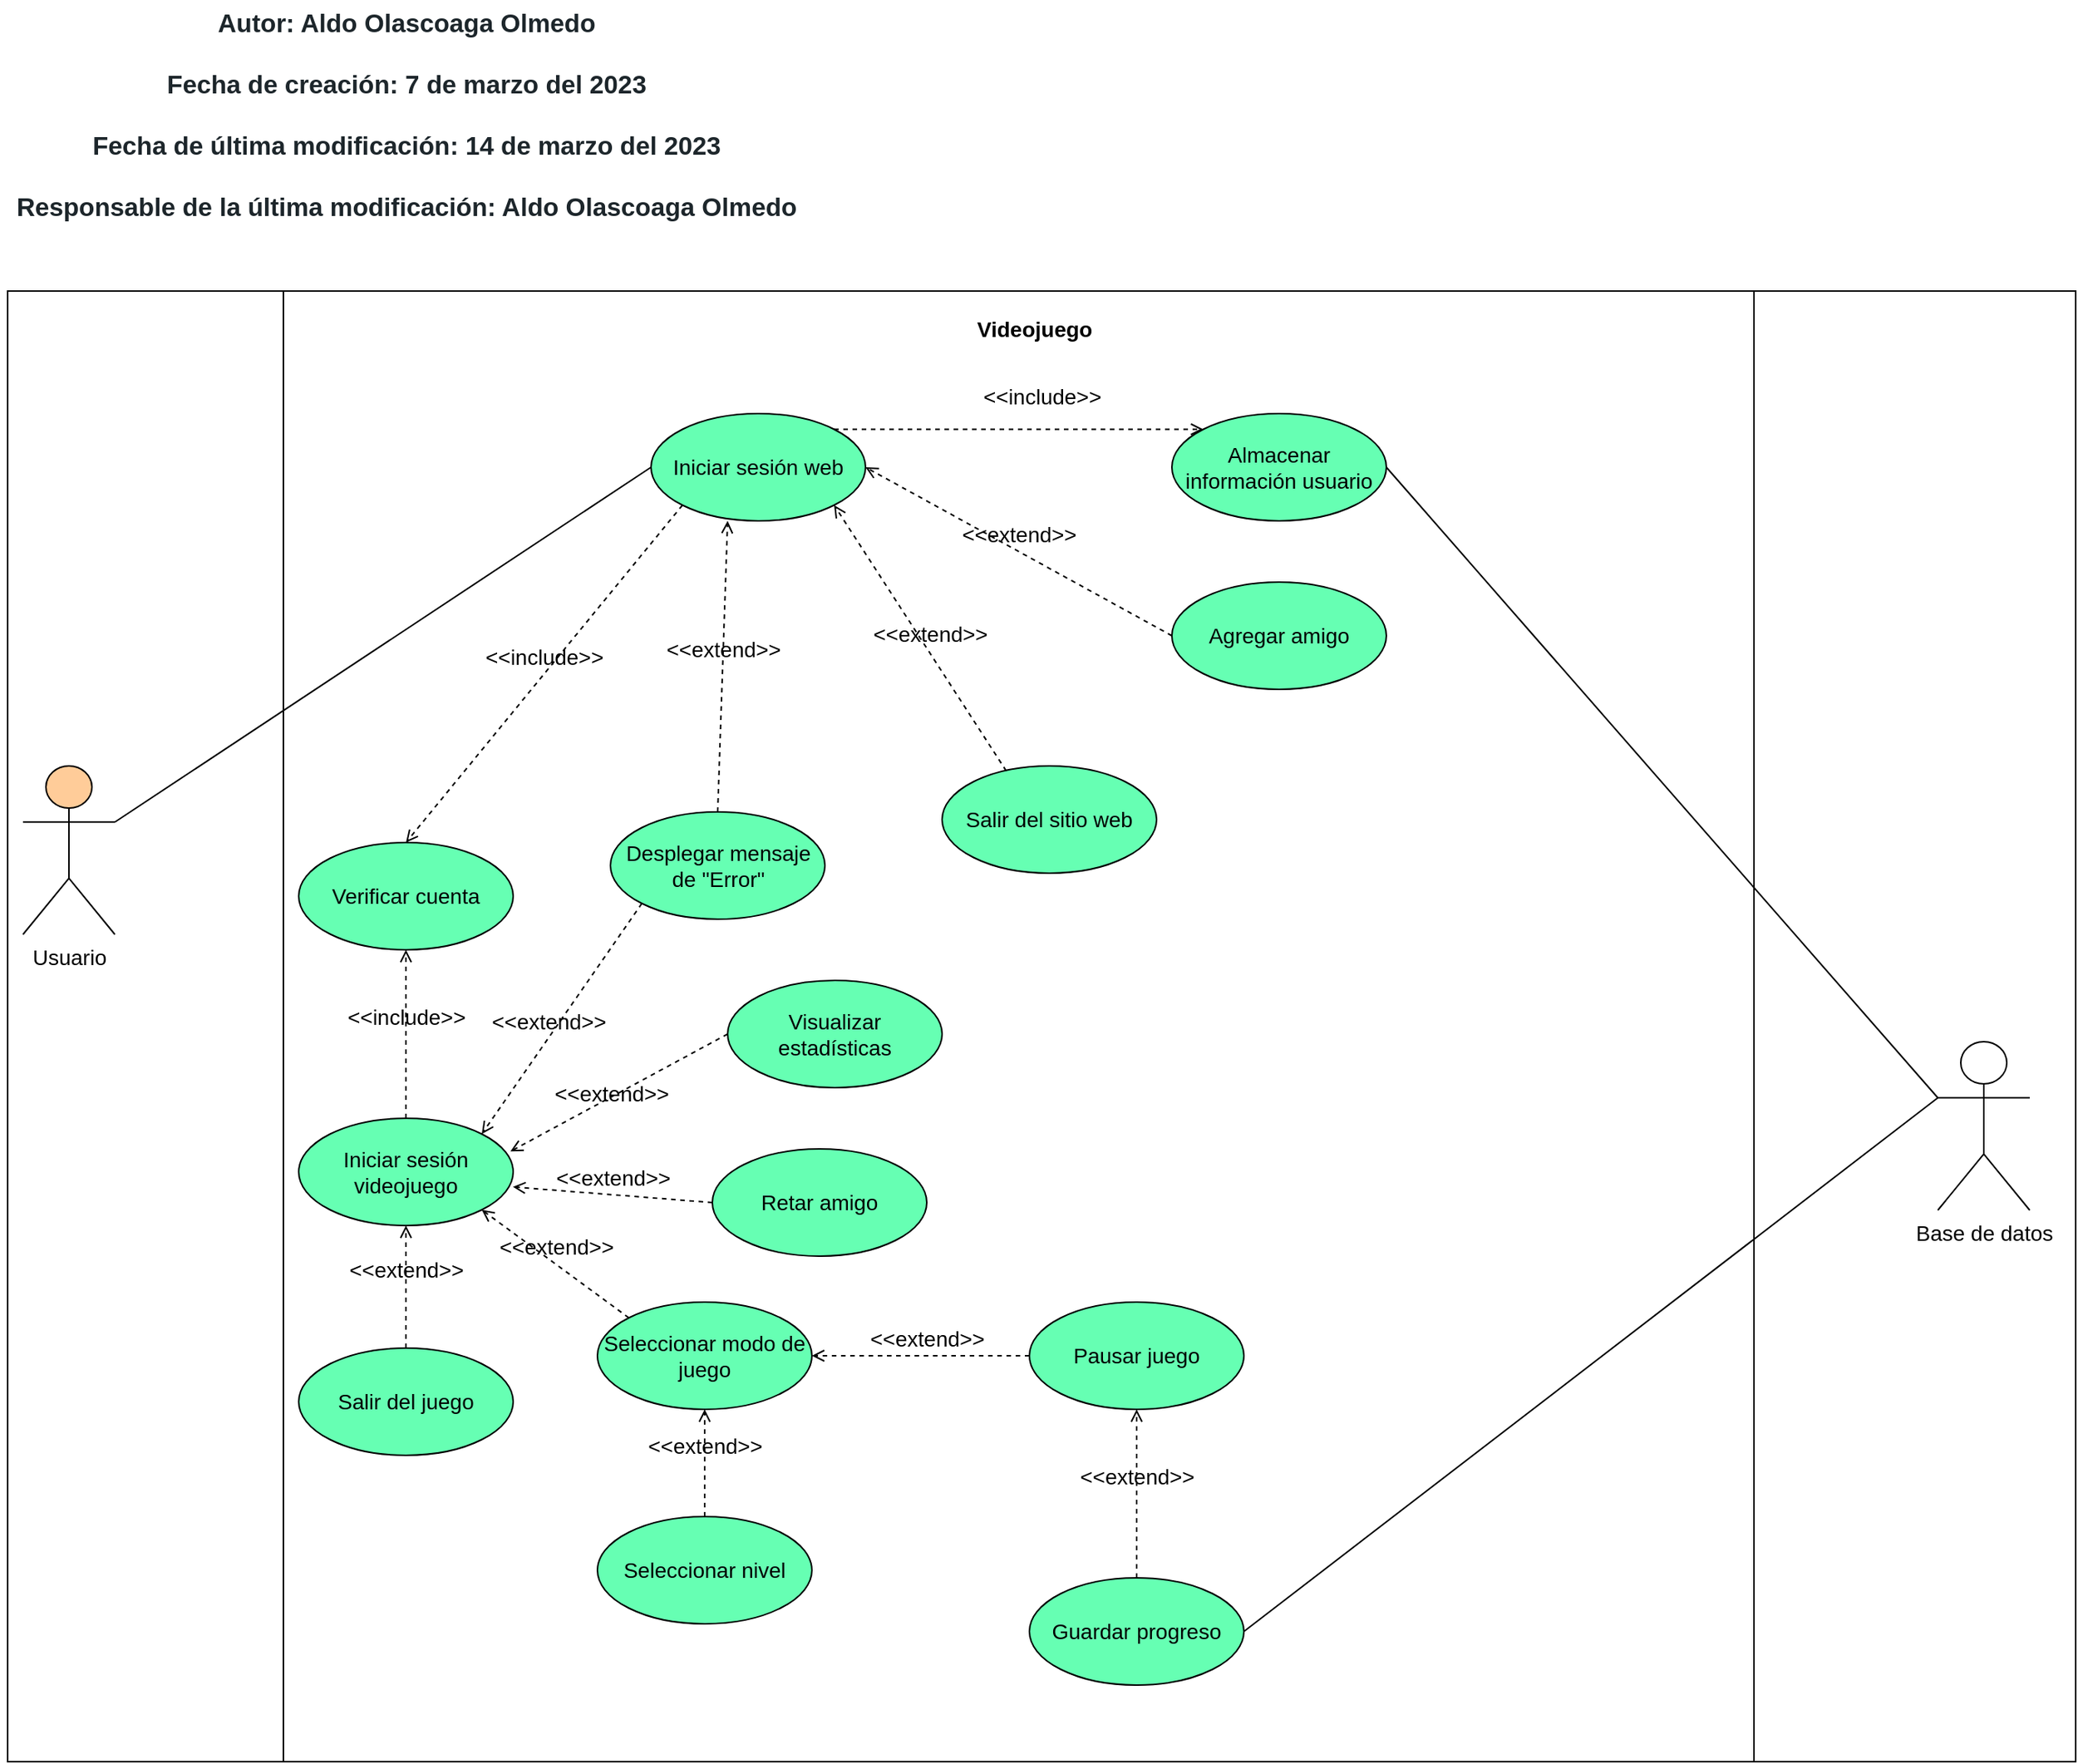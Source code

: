 <mxfile>
    <diagram id="zFxPTB9zY6Z0dSh4YIC4" name="Page-1">
        <mxGraphModel dx="2000" dy="1136" grid="1" gridSize="10" guides="1" tooltips="1" connect="1" arrows="1" fold="1" page="1" pageScale="1" pageWidth="827" pageHeight="1169" math="0" shadow="0">
            <root>
                <mxCell id="0"/>
                <mxCell id="1" parent="0"/>
                <mxCell id="65" value="" style="rounded=0;whiteSpace=wrap;html=1;fontSize=14;fillColor=#FFFFFF;" parent="1" vertex="1">
                    <mxGeometry x="1160" y="200" width="210" height="960" as="geometry"/>
                </mxCell>
                <mxCell id="64" value="" style="rounded=0;whiteSpace=wrap;html=1;fontSize=14;fillColor=#FFFFFF;" parent="1" vertex="1">
                    <mxGeometry x="20" y="200" width="180" height="960" as="geometry"/>
                </mxCell>
                <mxCell id="66" value="" style="rounded=0;whiteSpace=wrap;html=1;fillColor=#FFFFFF;" vertex="1" parent="1">
                    <mxGeometry x="200" y="200" width="960" height="960" as="geometry"/>
                </mxCell>
                <mxCell id="2" value="&lt;span data-lucid-content=&quot;{&amp;quot;t&amp;quot;:&amp;quot;Autor: Aldo Olascoaga Olmedo\n\nFecha de creación: 21 de febrero del 2023\n\nFecha de última modificación: 9 de marzo del 2023\n\nResponsable de la última modificación:  Aldo Olascoaga Olmedo\n&amp;quot;,&amp;quot;m&amp;quot;:[{&amp;quot;s&amp;quot;:0,&amp;quot;n&amp;quot;:&amp;quot;a&amp;quot;,&amp;quot;v&amp;quot;:&amp;quot;left&amp;quot;},{&amp;quot;s&amp;quot;:0,&amp;quot;n&amp;quot;:&amp;quot;b&amp;quot;,&amp;quot;v&amp;quot;:true,&amp;quot;e&amp;quot;:6},{&amp;quot;s&amp;quot;:0,&amp;quot;n&amp;quot;:&amp;quot;fc&amp;quot;,&amp;quot;v&amp;quot;:&amp;quot;Bold&amp;quot;,&amp;quot;e&amp;quot;:6},{&amp;quot;s&amp;quot;:0,&amp;quot;n&amp;quot;:&amp;quot;fid&amp;quot;,&amp;quot;v&amp;quot;:5,&amp;quot;e&amp;quot;:6},{&amp;quot;s&amp;quot;:0,&amp;quot;n&amp;quot;:&amp;quot;c&amp;quot;,&amp;quot;v&amp;quot;:&amp;quot;1d262bff&amp;quot;,&amp;quot;e&amp;quot;:186},{&amp;quot;s&amp;quot;:0,&amp;quot;n&amp;quot;:&amp;quot;s&amp;quot;,&amp;quot;v&amp;quot;:22.222,&amp;quot;e&amp;quot;:186},{&amp;quot;s&amp;quot;:29,&amp;quot;n&amp;quot;:&amp;quot;a&amp;quot;,&amp;quot;v&amp;quot;:&amp;quot;left&amp;quot;},{&amp;quot;s&amp;quot;:30,&amp;quot;n&amp;quot;:&amp;quot;a&amp;quot;,&amp;quot;v&amp;quot;:&amp;quot;left&amp;quot;},{&amp;quot;s&amp;quot;:30,&amp;quot;n&amp;quot;:&amp;quot;b&amp;quot;,&amp;quot;v&amp;quot;:true,&amp;quot;e&amp;quot;:49},{&amp;quot;s&amp;quot;:30,&amp;quot;n&amp;quot;:&amp;quot;fc&amp;quot;,&amp;quot;v&amp;quot;:&amp;quot;Bold&amp;quot;,&amp;quot;e&amp;quot;:49},{&amp;quot;s&amp;quot;:30,&amp;quot;n&amp;quot;:&amp;quot;fid&amp;quot;,&amp;quot;v&amp;quot;:5,&amp;quot;e&amp;quot;:49},{&amp;quot;s&amp;quot;:72,&amp;quot;n&amp;quot;:&amp;quot;a&amp;quot;,&amp;quot;v&amp;quot;:&amp;quot;left&amp;quot;},{&amp;quot;s&amp;quot;:73,&amp;quot;n&amp;quot;:&amp;quot;a&amp;quot;,&amp;quot;v&amp;quot;:&amp;quot;left&amp;quot;},{&amp;quot;s&amp;quot;:73,&amp;quot;n&amp;quot;:&amp;quot;b&amp;quot;,&amp;quot;v&amp;quot;:true,&amp;quot;e&amp;quot;:102},{&amp;quot;s&amp;quot;:73,&amp;quot;n&amp;quot;:&amp;quot;fc&amp;quot;,&amp;quot;v&amp;quot;:&amp;quot;Bold&amp;quot;,&amp;quot;e&amp;quot;:102},{&amp;quot;s&amp;quot;:73,&amp;quot;n&amp;quot;:&amp;quot;fid&amp;quot;,&amp;quot;v&amp;quot;:5,&amp;quot;e&amp;quot;:102},{&amp;quot;s&amp;quot;:123,&amp;quot;n&amp;quot;:&amp;quot;a&amp;quot;,&amp;quot;v&amp;quot;:&amp;quot;left&amp;quot;},{&amp;quot;s&amp;quot;:124,&amp;quot;n&amp;quot;:&amp;quot;a&amp;quot;,&amp;quot;v&amp;quot;:&amp;quot;left&amp;quot;},{&amp;quot;s&amp;quot;:124,&amp;quot;n&amp;quot;:&amp;quot;b&amp;quot;,&amp;quot;v&amp;quot;:true,&amp;quot;e&amp;quot;:164},{&amp;quot;s&amp;quot;:124,&amp;quot;n&amp;quot;:&amp;quot;fc&amp;quot;,&amp;quot;v&amp;quot;:&amp;quot;Bold&amp;quot;,&amp;quot;e&amp;quot;:164},{&amp;quot;s&amp;quot;:124,&amp;quot;n&amp;quot;:&amp;quot;fid&amp;quot;,&amp;quot;v&amp;quot;:5,&amp;quot;e&amp;quot;:164},{&amp;quot;s&amp;quot;:164,&amp;quot;n&amp;quot;:&amp;quot;fc&amp;quot;,&amp;quot;v&amp;quot;:&amp;quot;Regular&amp;quot;,&amp;quot;e&amp;quot;:185},{&amp;quot;s&amp;quot;:164,&amp;quot;n&amp;quot;:&amp;quot;fid&amp;quot;,&amp;quot;v&amp;quot;:2,&amp;quot;e&amp;quot;:185}]}&quot; data-lucid-type=&quot;application/vnd.lucid.text&quot;&gt;&lt;b&gt;&lt;span style=&quot;color: rgb(29, 38, 43); font-size: 16.667px;&quot;&gt;Autor:&lt;/span&gt;&lt;span style=&quot;color: rgb(29, 38, 43); font-size: 16.667px;&quot;&gt; Aldo Olascoaga Olmedo&lt;br&gt;&lt;/span&gt;&lt;span style=&quot;color: rgb(29, 38, 43); font-size: 16.667px;&quot;&gt;&lt;br&gt;&lt;/span&gt;&lt;span style=&quot;color: rgb(29, 38, 43); font-size: 16.667px;&quot;&gt;Fecha de creación: 7&lt;/span&gt;&lt;span style=&quot;color: rgb(29, 38, 43); font-size: 16.667px;&quot;&gt;&amp;nbsp;de marzo del 2023&lt;br&gt;&lt;/span&gt;&lt;span style=&quot;color: rgb(29, 38, 43); font-size: 16.667px;&quot;&gt;&lt;br&gt;&lt;/span&gt;&lt;span style=&quot;color: rgb(29, 38, 43); font-size: 16.667px;&quot;&gt;Fecha de última modificación:&lt;/span&gt;&lt;span style=&quot;color: rgb(29, 38, 43); font-size: 16.667px;&quot;&gt;&amp;nbsp;14 de marzo del 2023&lt;br&gt;&lt;/span&gt;&lt;span style=&quot;color: rgb(29, 38, 43); font-size: 16.667px;&quot;&gt;&lt;br&gt;&lt;/span&gt;&lt;span style=&quot;color: rgb(29, 38, 43); font-size: 16.667px;&quot;&gt;Responsable de la última modificación:  &lt;/span&gt;&lt;span style=&quot;color: rgb(29, 38, 43); font-size: 16.667px;&quot;&gt;Aldo Olascoaga Olmedo&lt;/span&gt;&lt;/b&gt;&lt;span style=&quot;color:#1d262b;font-size:16.667px;&quot;&gt;&lt;br&gt;&lt;/span&gt;&lt;/span&gt;" style="text;html=1;align=center;verticalAlign=middle;resizable=0;points=[];autosize=1;strokeColor=none;fillColor=#FFFFFF;" parent="1" vertex="1">
                    <mxGeometry x="15" y="10" width="530" height="150" as="geometry"/>
                </mxCell>
                <mxCell id="5" value="&lt;font style=&quot;font-size: 14px;&quot;&gt;Iniciar sesión web&lt;/font&gt;" style="ellipse;whiteSpace=wrap;html=1;fillColor=#66FFB3;" parent="1" vertex="1">
                    <mxGeometry x="440" y="280" width="140" height="70" as="geometry"/>
                </mxCell>
                <mxCell id="6" value="&lt;font style=&quot;font-size: 14px;&quot;&gt;Verificar cuenta&lt;/font&gt;" style="ellipse;whiteSpace=wrap;html=1;fillColor=#66FFB3;" parent="1" vertex="1">
                    <mxGeometry x="210" y="560" width="140" height="70" as="geometry"/>
                </mxCell>
                <mxCell id="7" value="&lt;font style=&quot;font-size: 14px;&quot;&gt;Desplegar mensaje de &quot;Error&quot;&lt;/font&gt;" style="ellipse;whiteSpace=wrap;html=1;fillColor=#66FFB3;" parent="1" vertex="1">
                    <mxGeometry x="413.5" y="540" width="140" height="70" as="geometry"/>
                </mxCell>
                <mxCell id="8" value="&lt;font style=&quot;font-size: 14px;&quot;&gt;Visualizar estadísticas&lt;/font&gt;" style="ellipse;whiteSpace=wrap;html=1;fillColor=#66FFB3;" parent="1" vertex="1">
                    <mxGeometry x="490" y="650" width="140" height="70" as="geometry"/>
                </mxCell>
                <mxCell id="9" value="&lt;font style=&quot;font-size: 14px;&quot;&gt;Salir del sitio web&lt;/font&gt;" style="ellipse;whiteSpace=wrap;html=1;fillColor=#66FFB3;" parent="1" vertex="1">
                    <mxGeometry x="630" y="510" width="140" height="70" as="geometry"/>
                </mxCell>
                <mxCell id="10" value="&lt;font style=&quot;font-size: 14px;&quot;&gt;Agregar amigo&lt;/font&gt;" style="ellipse;whiteSpace=wrap;html=1;fillColor=#66FFB3;" parent="1" vertex="1">
                    <mxGeometry x="780" y="390" width="140" height="70" as="geometry"/>
                </mxCell>
                <mxCell id="12" value="&lt;font style=&quot;font-size: 14px;&quot;&gt;Almacenar información usuario&lt;/font&gt;" style="ellipse;whiteSpace=wrap;html=1;fillColor=#66FFB3;" parent="1" vertex="1">
                    <mxGeometry x="780" y="280" width="140" height="70" as="geometry"/>
                </mxCell>
                <mxCell id="13" value="&amp;lt;&amp;lt;extend&amp;gt;&amp;gt;" style="html=1;verticalAlign=bottom;labelBackgroundColor=none;endArrow=open;endFill=0;dashed=1;fontSize=14;exitX=0.299;exitY=0.046;exitDx=0;exitDy=0;entryX=1;entryY=1;entryDx=0;entryDy=0;exitPerimeter=0;" parent="1" source="9" target="5" edge="1">
                    <mxGeometry x="-0.098" y="-1" width="160" relative="1" as="geometry">
                        <mxPoint x="450" y="490" as="sourcePoint"/>
                        <mxPoint x="610" y="490" as="targetPoint"/>
                        <mxPoint as="offset"/>
                    </mxGeometry>
                </mxCell>
                <mxCell id="14" value="&amp;lt;&amp;lt;extend&amp;gt;&amp;gt;" style="html=1;verticalAlign=bottom;labelBackgroundColor=none;endArrow=open;endFill=0;dashed=1;fontSize=14;exitX=0.5;exitY=0;exitDx=0;exitDy=0;entryX=0.357;entryY=1;entryDx=0;entryDy=0;entryPerimeter=0;" parent="1" source="7" target="5" edge="1">
                    <mxGeometry width="160" relative="1" as="geometry">
                        <mxPoint x="420" y="490" as="sourcePoint"/>
                        <mxPoint x="580" y="490" as="targetPoint"/>
                    </mxGeometry>
                </mxCell>
                <mxCell id="15" value="&amp;lt;&amp;lt;extend&amp;gt;&amp;gt;" style="html=1;verticalAlign=bottom;labelBackgroundColor=none;endArrow=open;endFill=0;dashed=1;fontSize=14;exitX=0;exitY=0.5;exitDx=0;exitDy=0;entryX=0.987;entryY=0.309;entryDx=0;entryDy=0;entryPerimeter=0;" parent="1" source="8" target="22" edge="1">
                    <mxGeometry x="0.112" y="8" width="160" relative="1" as="geometry">
                        <mxPoint x="500" y="520" as="sourcePoint"/>
                        <mxPoint x="660" y="520" as="targetPoint"/>
                        <mxPoint x="-1" as="offset"/>
                    </mxGeometry>
                </mxCell>
                <mxCell id="18" value="&amp;lt;&amp;lt;extend&amp;gt;&amp;gt;" style="html=1;verticalAlign=bottom;labelBackgroundColor=none;endArrow=open;endFill=0;dashed=1;fontSize=14;exitX=0;exitY=0.5;exitDx=0;exitDy=0;entryX=1;entryY=0.5;entryDx=0;entryDy=0;" parent="1" source="10" target="5" edge="1">
                    <mxGeometry width="160" relative="1" as="geometry">
                        <mxPoint x="700" y="400" as="sourcePoint"/>
                        <mxPoint x="860" y="400" as="targetPoint"/>
                    </mxGeometry>
                </mxCell>
                <mxCell id="19" value="&amp;lt;&amp;lt;include&amp;gt;&amp;gt;" style="html=1;verticalAlign=bottom;labelBackgroundColor=none;endArrow=open;endFill=0;dashed=1;fontSize=14;exitX=1;exitY=0;exitDx=0;exitDy=0;entryX=0;entryY=0;entryDx=0;entryDy=0;" parent="1" source="5" target="12" edge="1">
                    <mxGeometry x="0.13" y="10" width="160" relative="1" as="geometry">
                        <mxPoint x="640" y="290" as="sourcePoint"/>
                        <mxPoint x="800" y="290" as="targetPoint"/>
                        <mxPoint as="offset"/>
                    </mxGeometry>
                </mxCell>
                <mxCell id="22" value="&lt;font style=&quot;font-size: 14px;&quot;&gt;Iniciar sesión videojuego&lt;/font&gt;" style="ellipse;whiteSpace=wrap;html=1;fillColor=#66FFB3;" parent="1" vertex="1">
                    <mxGeometry x="210" y="740" width="140" height="70" as="geometry"/>
                </mxCell>
                <mxCell id="23" value="&amp;lt;&amp;lt;include&amp;gt;&amp;gt;" style="html=1;verticalAlign=bottom;labelBackgroundColor=none;endArrow=open;endFill=0;dashed=1;fontSize=14;exitX=0.5;exitY=0;exitDx=0;exitDy=0;entryX=0.5;entryY=1;entryDx=0;entryDy=0;" parent="1" source="22" target="6" edge="1">
                    <mxGeometry width="160" relative="1" as="geometry">
                        <mxPoint x="310" y="710" as="sourcePoint"/>
                        <mxPoint x="470" y="710" as="targetPoint"/>
                        <mxPoint as="offset"/>
                    </mxGeometry>
                </mxCell>
                <mxCell id="24" value="&amp;lt;&amp;lt;extend&amp;gt;&amp;gt;" style="html=1;verticalAlign=bottom;labelBackgroundColor=none;endArrow=open;endFill=0;dashed=1;fontSize=14;entryX=1;entryY=0;entryDx=0;entryDy=0;exitX=0;exitY=1;exitDx=0;exitDy=0;" parent="1" source="7" target="22" edge="1">
                    <mxGeometry x="0.169" width="160" relative="1" as="geometry">
                        <mxPoint x="420" y="740" as="sourcePoint"/>
                        <mxPoint x="450" y="630" as="targetPoint"/>
                        <mxPoint as="offset"/>
                    </mxGeometry>
                </mxCell>
                <mxCell id="25" value="&lt;font style=&quot;font-size: 14px;&quot;&gt;Seleccionar modo de juego&lt;/font&gt;" style="ellipse;whiteSpace=wrap;html=1;fillColor=#66FFB3;" parent="1" vertex="1">
                    <mxGeometry x="405" y="860" width="140" height="70" as="geometry"/>
                </mxCell>
                <mxCell id="26" value="&lt;font style=&quot;font-size: 14px;&quot;&gt;Retar amigo&lt;/font&gt;" style="ellipse;whiteSpace=wrap;html=1;fillColor=#66FFB3;" parent="1" vertex="1">
                    <mxGeometry x="480" y="760" width="140" height="70" as="geometry"/>
                </mxCell>
                <mxCell id="27" value="&lt;font style=&quot;font-size: 14px;&quot;&gt;Salir del juego&lt;/font&gt;" style="ellipse;whiteSpace=wrap;html=1;fillColor=#66FFB3;" parent="1" vertex="1">
                    <mxGeometry x="210" y="890" width="140" height="70" as="geometry"/>
                </mxCell>
                <mxCell id="29" value="&amp;lt;&amp;lt;extend&amp;gt;&amp;gt;" style="html=1;verticalAlign=bottom;labelBackgroundColor=none;endArrow=open;endFill=0;dashed=1;fontSize=14;exitX=0.5;exitY=0;exitDx=0;exitDy=0;entryX=0.5;entryY=1;entryDx=0;entryDy=0;" parent="1" source="27" target="22" edge="1">
                    <mxGeometry width="160" relative="1" as="geometry">
                        <mxPoint x="270" y="860" as="sourcePoint"/>
                        <mxPoint x="430" y="860" as="targetPoint"/>
                    </mxGeometry>
                </mxCell>
                <mxCell id="30" value="&amp;lt;&amp;lt;extend&amp;gt;&amp;gt;" style="html=1;verticalAlign=bottom;labelBackgroundColor=none;endArrow=open;endFill=0;dashed=1;fontSize=14;exitX=0;exitY=0;exitDx=0;exitDy=0;entryX=1;entryY=1;entryDx=0;entryDy=0;" parent="1" source="25" target="22" edge="1">
                    <mxGeometry width="160" relative="1" as="geometry">
                        <mxPoint x="360" y="840" as="sourcePoint"/>
                        <mxPoint x="520" y="840" as="targetPoint"/>
                    </mxGeometry>
                </mxCell>
                <mxCell id="31" value="&amp;lt;&amp;lt;extend&amp;gt;&amp;gt;" style="html=1;verticalAlign=bottom;labelBackgroundColor=none;endArrow=open;endFill=0;dashed=1;fontSize=14;entryX=0.999;entryY=0.64;entryDx=0;entryDy=0;exitX=0;exitY=0.5;exitDx=0;exitDy=0;entryPerimeter=0;" parent="1" source="26" target="22" edge="1">
                    <mxGeometry width="160" relative="1" as="geometry">
                        <mxPoint x="400" y="730" as="sourcePoint"/>
                        <mxPoint x="560" y="730" as="targetPoint"/>
                    </mxGeometry>
                </mxCell>
                <mxCell id="32" value="&lt;font style=&quot;font-size: 14px;&quot;&gt;Seleccionar nivel&lt;/font&gt;" style="ellipse;whiteSpace=wrap;html=1;fillColor=#66FFB3;" parent="1" vertex="1">
                    <mxGeometry x="405" y="1000" width="140" height="70" as="geometry"/>
                </mxCell>
                <mxCell id="34" value="&amp;lt;&amp;lt;extend&amp;gt;&amp;gt;" style="html=1;verticalAlign=bottom;labelBackgroundColor=none;endArrow=open;endFill=0;dashed=1;fontSize=14;exitX=0.5;exitY=0;exitDx=0;exitDy=0;entryX=0.5;entryY=1;entryDx=0;entryDy=0;" parent="1" source="32" target="25" edge="1">
                    <mxGeometry width="160" relative="1" as="geometry">
                        <mxPoint x="330" y="1060" as="sourcePoint"/>
                        <mxPoint x="490" y="1060" as="targetPoint"/>
                    </mxGeometry>
                </mxCell>
                <mxCell id="36" value="&lt;font style=&quot;font-size: 14px;&quot;&gt;Pausar juego&lt;/font&gt;" style="ellipse;whiteSpace=wrap;html=1;fillColor=#66FFB3;" parent="1" vertex="1">
                    <mxGeometry x="687" y="860" width="140" height="70" as="geometry"/>
                </mxCell>
                <mxCell id="37" value="&amp;lt;&amp;lt;extend&amp;gt;&amp;gt;" style="html=1;verticalAlign=bottom;labelBackgroundColor=none;endArrow=open;endFill=0;dashed=1;fontSize=14;entryX=1;entryY=0.5;entryDx=0;entryDy=0;exitX=0;exitY=0.5;exitDx=0;exitDy=0;" parent="1" target="25" edge="1" source="36">
                    <mxGeometry x="-0.056" width="160" relative="1" as="geometry">
                        <mxPoint x="760" y="1010" as="sourcePoint"/>
                        <mxPoint x="760" y="930" as="targetPoint"/>
                        <mxPoint as="offset"/>
                    </mxGeometry>
                </mxCell>
                <mxCell id="38" value="&lt;font style=&quot;font-size: 14px;&quot;&gt;Guardar progreso&lt;/font&gt;" style="ellipse;whiteSpace=wrap;html=1;fillColor=#66FFB3;" parent="1" vertex="1">
                    <mxGeometry x="687" y="1040" width="140" height="70" as="geometry"/>
                </mxCell>
                <mxCell id="40" value="&amp;lt;&amp;lt;extend&amp;gt;&amp;gt;" style="html=1;verticalAlign=bottom;labelBackgroundColor=none;endArrow=open;endFill=0;dashed=1;fontSize=14;exitX=0.5;exitY=0;exitDx=0;exitDy=0;entryX=0.5;entryY=1;entryDx=0;entryDy=0;" parent="1" source="38" target="36" edge="1">
                    <mxGeometry width="160" relative="1" as="geometry">
                        <mxPoint x="530" y="1140" as="sourcePoint"/>
                        <mxPoint x="690" y="1140" as="targetPoint"/>
                    </mxGeometry>
                </mxCell>
                <mxCell id="54" value="&lt;font style=&quot;font-size: 14px;&quot;&gt;Base de datos&lt;/font&gt;" style="shape=umlActor;verticalLabelPosition=bottom;verticalAlign=top;html=1;fillColor=none;" parent="1" vertex="1">
                    <mxGeometry x="1280" y="690" width="60" height="110" as="geometry"/>
                </mxCell>
                <mxCell id="58" value="" style="endArrow=none;html=1;fontSize=14;exitX=1;exitY=0.5;exitDx=0;exitDy=0;entryX=0;entryY=0.333;entryDx=0;entryDy=0;entryPerimeter=0;" parent="1" source="12" target="54" edge="1">
                    <mxGeometry width="50" height="50" relative="1" as="geometry">
                        <mxPoint x="1150" y="420" as="sourcePoint"/>
                        <mxPoint x="1200" y="370" as="targetPoint"/>
                    </mxGeometry>
                </mxCell>
                <mxCell id="59" value="" style="endArrow=none;html=1;fontSize=14;exitX=1;exitY=0.5;exitDx=0;exitDy=0;entryX=0;entryY=0.333;entryDx=0;entryDy=0;entryPerimeter=0;" parent="1" source="38" target="54" edge="1">
                    <mxGeometry width="50" height="50" relative="1" as="geometry">
                        <mxPoint x="1120" y="820" as="sourcePoint"/>
                        <mxPoint x="1540" y="650" as="targetPoint"/>
                    </mxGeometry>
                </mxCell>
                <mxCell id="60" value="&lt;b&gt;Videojuego&lt;/b&gt;" style="text;html=1;align=center;verticalAlign=middle;resizable=0;points=[];autosize=1;strokeColor=none;fillColor=none;fontSize=14;" parent="1" vertex="1">
                    <mxGeometry x="640" y="210" width="100" height="30" as="geometry"/>
                </mxCell>
                <mxCell id="61" value="&amp;lt;&amp;lt;include&amp;gt;&amp;gt;" style="html=1;verticalAlign=bottom;labelBackgroundColor=none;endArrow=open;endFill=0;dashed=1;fontSize=14;exitX=0;exitY=1;exitDx=0;exitDy=0;entryX=0.5;entryY=0;entryDx=0;entryDy=0;" parent="1" source="5" target="6" edge="1">
                    <mxGeometry width="160" relative="1" as="geometry">
                        <mxPoint x="310" y="480" as="sourcePoint"/>
                        <mxPoint x="470" y="480" as="targetPoint"/>
                    </mxGeometry>
                </mxCell>
                <mxCell id="3" value="&lt;font style=&quot;font-size: 14px;&quot;&gt;Usuario&lt;/font&gt;" style="shape=umlActor;verticalLabelPosition=bottom;verticalAlign=top;html=1;fillColor=#FFCC99;" parent="1" vertex="1">
                    <mxGeometry x="30" y="510" width="60" height="110" as="geometry"/>
                </mxCell>
                <mxCell id="11" value="" style="endArrow=none;html=1;fontSize=14;entryX=0;entryY=0.5;entryDx=0;entryDy=0;exitX=1;exitY=0.333;exitDx=0;exitDy=0;exitPerimeter=0;" parent="1" source="3" target="5" edge="1">
                    <mxGeometry width="50" height="50" relative="1" as="geometry">
                        <mxPoint x="300" y="370" as="sourcePoint"/>
                        <mxPoint x="350" y="320" as="targetPoint"/>
                    </mxGeometry>
                </mxCell>
            </root>
        </mxGraphModel>
    </diagram>
</mxfile>